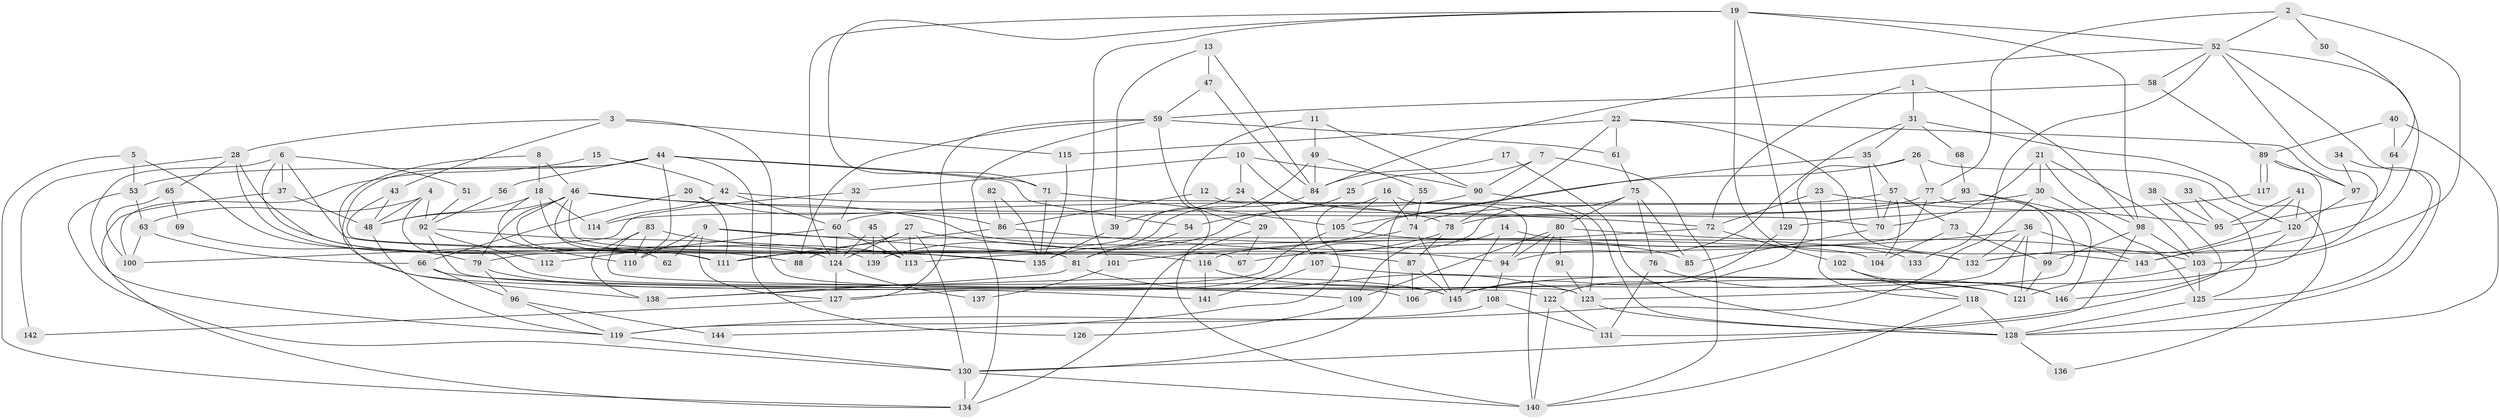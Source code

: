 // Generated by graph-tools (version 1.1) at 2025/11/02/27/25 16:11:16]
// undirected, 146 vertices, 292 edges
graph export_dot {
graph [start="1"]
  node [color=gray90,style=filled];
  1;
  2;
  3;
  4;
  5;
  6;
  7;
  8;
  9;
  10;
  11;
  12;
  13;
  14;
  15;
  16;
  17;
  18;
  19;
  20;
  21;
  22;
  23;
  24;
  25;
  26;
  27;
  28;
  29;
  30;
  31;
  32;
  33;
  34;
  35;
  36;
  37;
  38;
  39;
  40;
  41;
  42;
  43;
  44;
  45;
  46;
  47;
  48;
  49;
  50;
  51;
  52;
  53;
  54;
  55;
  56;
  57;
  58;
  59;
  60;
  61;
  62;
  63;
  64;
  65;
  66;
  67;
  68;
  69;
  70;
  71;
  72;
  73;
  74;
  75;
  76;
  77;
  78;
  79;
  80;
  81;
  82;
  83;
  84;
  85;
  86;
  87;
  88;
  89;
  90;
  91;
  92;
  93;
  94;
  95;
  96;
  97;
  98;
  99;
  100;
  101;
  102;
  103;
  104;
  105;
  106;
  107;
  108;
  109;
  110;
  111;
  112;
  113;
  114;
  115;
  116;
  117;
  118;
  119;
  120;
  121;
  122;
  123;
  124;
  125;
  126;
  127;
  128;
  129;
  130;
  131;
  132;
  133;
  134;
  135;
  136;
  137;
  138;
  139;
  140;
  141;
  142;
  143;
  144;
  145;
  146;
  1 -- 98;
  1 -- 72;
  1 -- 31;
  2 -- 77;
  2 -- 103;
  2 -- 50;
  2 -- 52;
  3 -- 28;
  3 -- 115;
  3 -- 43;
  3 -- 123;
  4 -- 48;
  4 -- 92;
  4 -- 63;
  4 -- 145;
  5 -- 134;
  5 -- 53;
  5 -- 111;
  6 -- 88;
  6 -- 135;
  6 -- 37;
  6 -- 51;
  6 -- 119;
  7 -- 90;
  7 -- 140;
  7 -- 25;
  8 -- 18;
  8 -- 46;
  8 -- 141;
  9 -- 127;
  9 -- 81;
  9 -- 62;
  9 -- 104;
  9 -- 110;
  10 -- 90;
  10 -- 70;
  10 -- 24;
  10 -- 32;
  11 -- 29;
  11 -- 49;
  11 -- 90;
  12 -- 123;
  12 -- 86;
  13 -- 84;
  13 -- 47;
  13 -- 39;
  14 -- 132;
  14 -- 145;
  14 -- 109;
  15 -- 100;
  15 -- 42;
  16 -- 74;
  16 -- 105;
  16 -- 94;
  16 -- 144;
  17 -- 84;
  17 -- 128;
  18 -- 81;
  18 -- 48;
  18 -- 110;
  18 -- 114;
  19 -- 52;
  19 -- 124;
  19 -- 71;
  19 -- 98;
  19 -- 101;
  19 -- 129;
  19 -- 132;
  20 -- 66;
  20 -- 111;
  20 -- 86;
  21 -- 98;
  21 -- 103;
  21 -- 30;
  21 -- 70;
  22 -- 143;
  22 -- 61;
  22 -- 78;
  22 -- 97;
  22 -- 115;
  23 -- 72;
  23 -- 118;
  23 -- 95;
  24 -- 39;
  24 -- 107;
  25 -- 54;
  26 -- 122;
  26 -- 105;
  26 -- 77;
  26 -- 120;
  27 -- 113;
  27 -- 130;
  27 -- 88;
  27 -- 94;
  27 -- 124;
  28 -- 124;
  28 -- 113;
  28 -- 65;
  28 -- 142;
  29 -- 134;
  29 -- 67;
  30 -- 119;
  30 -- 60;
  30 -- 125;
  31 -- 94;
  31 -- 35;
  31 -- 68;
  31 -- 136;
  32 -- 60;
  32 -- 100;
  33 -- 125;
  33 -- 95;
  34 -- 125;
  34 -- 97;
  35 -- 57;
  35 -- 70;
  35 -- 111;
  36 -- 132;
  36 -- 143;
  36 -- 67;
  36 -- 106;
  36 -- 121;
  37 -- 48;
  37 -- 134;
  38 -- 95;
  38 -- 131;
  39 -- 135;
  40 -- 89;
  40 -- 128;
  40 -- 64;
  41 -- 132;
  41 -- 120;
  41 -- 95;
  42 -- 60;
  42 -- 78;
  42 -- 114;
  43 -- 48;
  43 -- 116;
  44 -- 138;
  44 -- 110;
  44 -- 53;
  44 -- 54;
  44 -- 56;
  44 -- 71;
  44 -- 126;
  45 -- 124;
  45 -- 113;
  45 -- 139;
  46 -- 72;
  46 -- 111;
  46 -- 48;
  46 -- 62;
  46 -- 67;
  46 -- 79;
  46 -- 85;
  47 -- 84;
  47 -- 59;
  48 -- 119;
  49 -- 79;
  49 -- 55;
  49 -- 84;
  50 -- 64;
  51 -- 92;
  52 -- 58;
  52 -- 84;
  52 -- 128;
  52 -- 132;
  52 -- 133;
  52 -- 143;
  53 -- 130;
  53 -- 63;
  54 -- 81;
  55 -- 74;
  55 -- 130;
  56 -- 92;
  57 -- 70;
  57 -- 104;
  57 -- 73;
  57 -- 74;
  58 -- 59;
  58 -- 89;
  59 -- 140;
  59 -- 134;
  59 -- 61;
  59 -- 88;
  59 -- 127;
  60 -- 124;
  60 -- 112;
  60 -- 113;
  61 -- 75;
  63 -- 66;
  63 -- 100;
  64 -- 95;
  65 -- 100;
  65 -- 69;
  66 -- 96;
  66 -- 109;
  68 -- 93;
  69 -- 79;
  70 -- 85;
  71 -- 105;
  71 -- 135;
  72 -- 116;
  72 -- 102;
  73 -- 99;
  73 -- 104;
  74 -- 145;
  74 -- 81;
  75 -- 80;
  75 -- 85;
  75 -- 76;
  75 -- 127;
  76 -- 121;
  76 -- 131;
  77 -- 78;
  77 -- 99;
  77 -- 113;
  78 -- 87;
  78 -- 101;
  79 -- 145;
  79 -- 96;
  80 -- 109;
  80 -- 94;
  80 -- 91;
  80 -- 103;
  80 -- 140;
  81 -- 123;
  81 -- 138;
  82 -- 135;
  82 -- 86;
  83 -- 135;
  83 -- 110;
  83 -- 122;
  83 -- 138;
  84 -- 135;
  86 -- 111;
  86 -- 87;
  87 -- 145;
  87 -- 106;
  89 -- 117;
  89 -- 117;
  89 -- 97;
  89 -- 145;
  90 -- 128;
  90 -- 139;
  91 -- 123;
  92 -- 139;
  92 -- 106;
  92 -- 112;
  93 -- 114;
  93 -- 123;
  93 -- 146;
  94 -- 108;
  96 -- 119;
  96 -- 144;
  97 -- 120;
  98 -- 99;
  98 -- 103;
  98 -- 130;
  99 -- 121;
  101 -- 137;
  102 -- 146;
  102 -- 118;
  103 -- 121;
  103 -- 125;
  105 -- 138;
  105 -- 133;
  107 -- 121;
  107 -- 141;
  108 -- 131;
  108 -- 119;
  109 -- 126;
  115 -- 135;
  116 -- 141;
  116 -- 146;
  117 -- 129;
  118 -- 140;
  118 -- 128;
  119 -- 130;
  120 -- 146;
  120 -- 143;
  122 -- 140;
  122 -- 131;
  123 -- 128;
  124 -- 127;
  124 -- 137;
  125 -- 128;
  127 -- 142;
  128 -- 136;
  129 -- 145;
  130 -- 134;
  130 -- 140;
}
